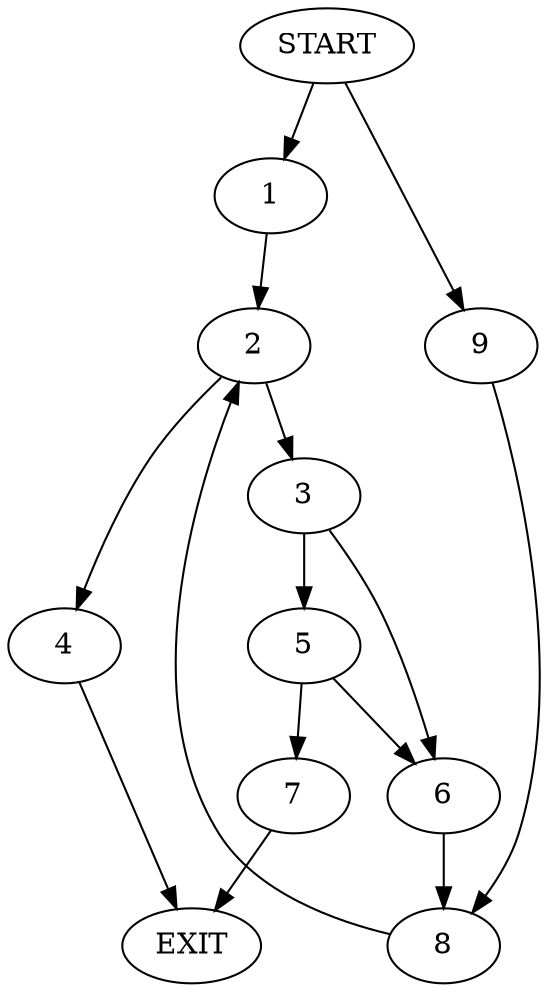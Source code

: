 digraph {
0 [label="START"]
10 [label="EXIT"]
0 -> 1
1 -> 2
2 -> 3
2 -> 4
3 -> 5
3 -> 6
4 -> 10
5 -> 6
5 -> 7
6 -> 8
7 -> 10
8 -> 2
0 -> 9
9 -> 8
}
